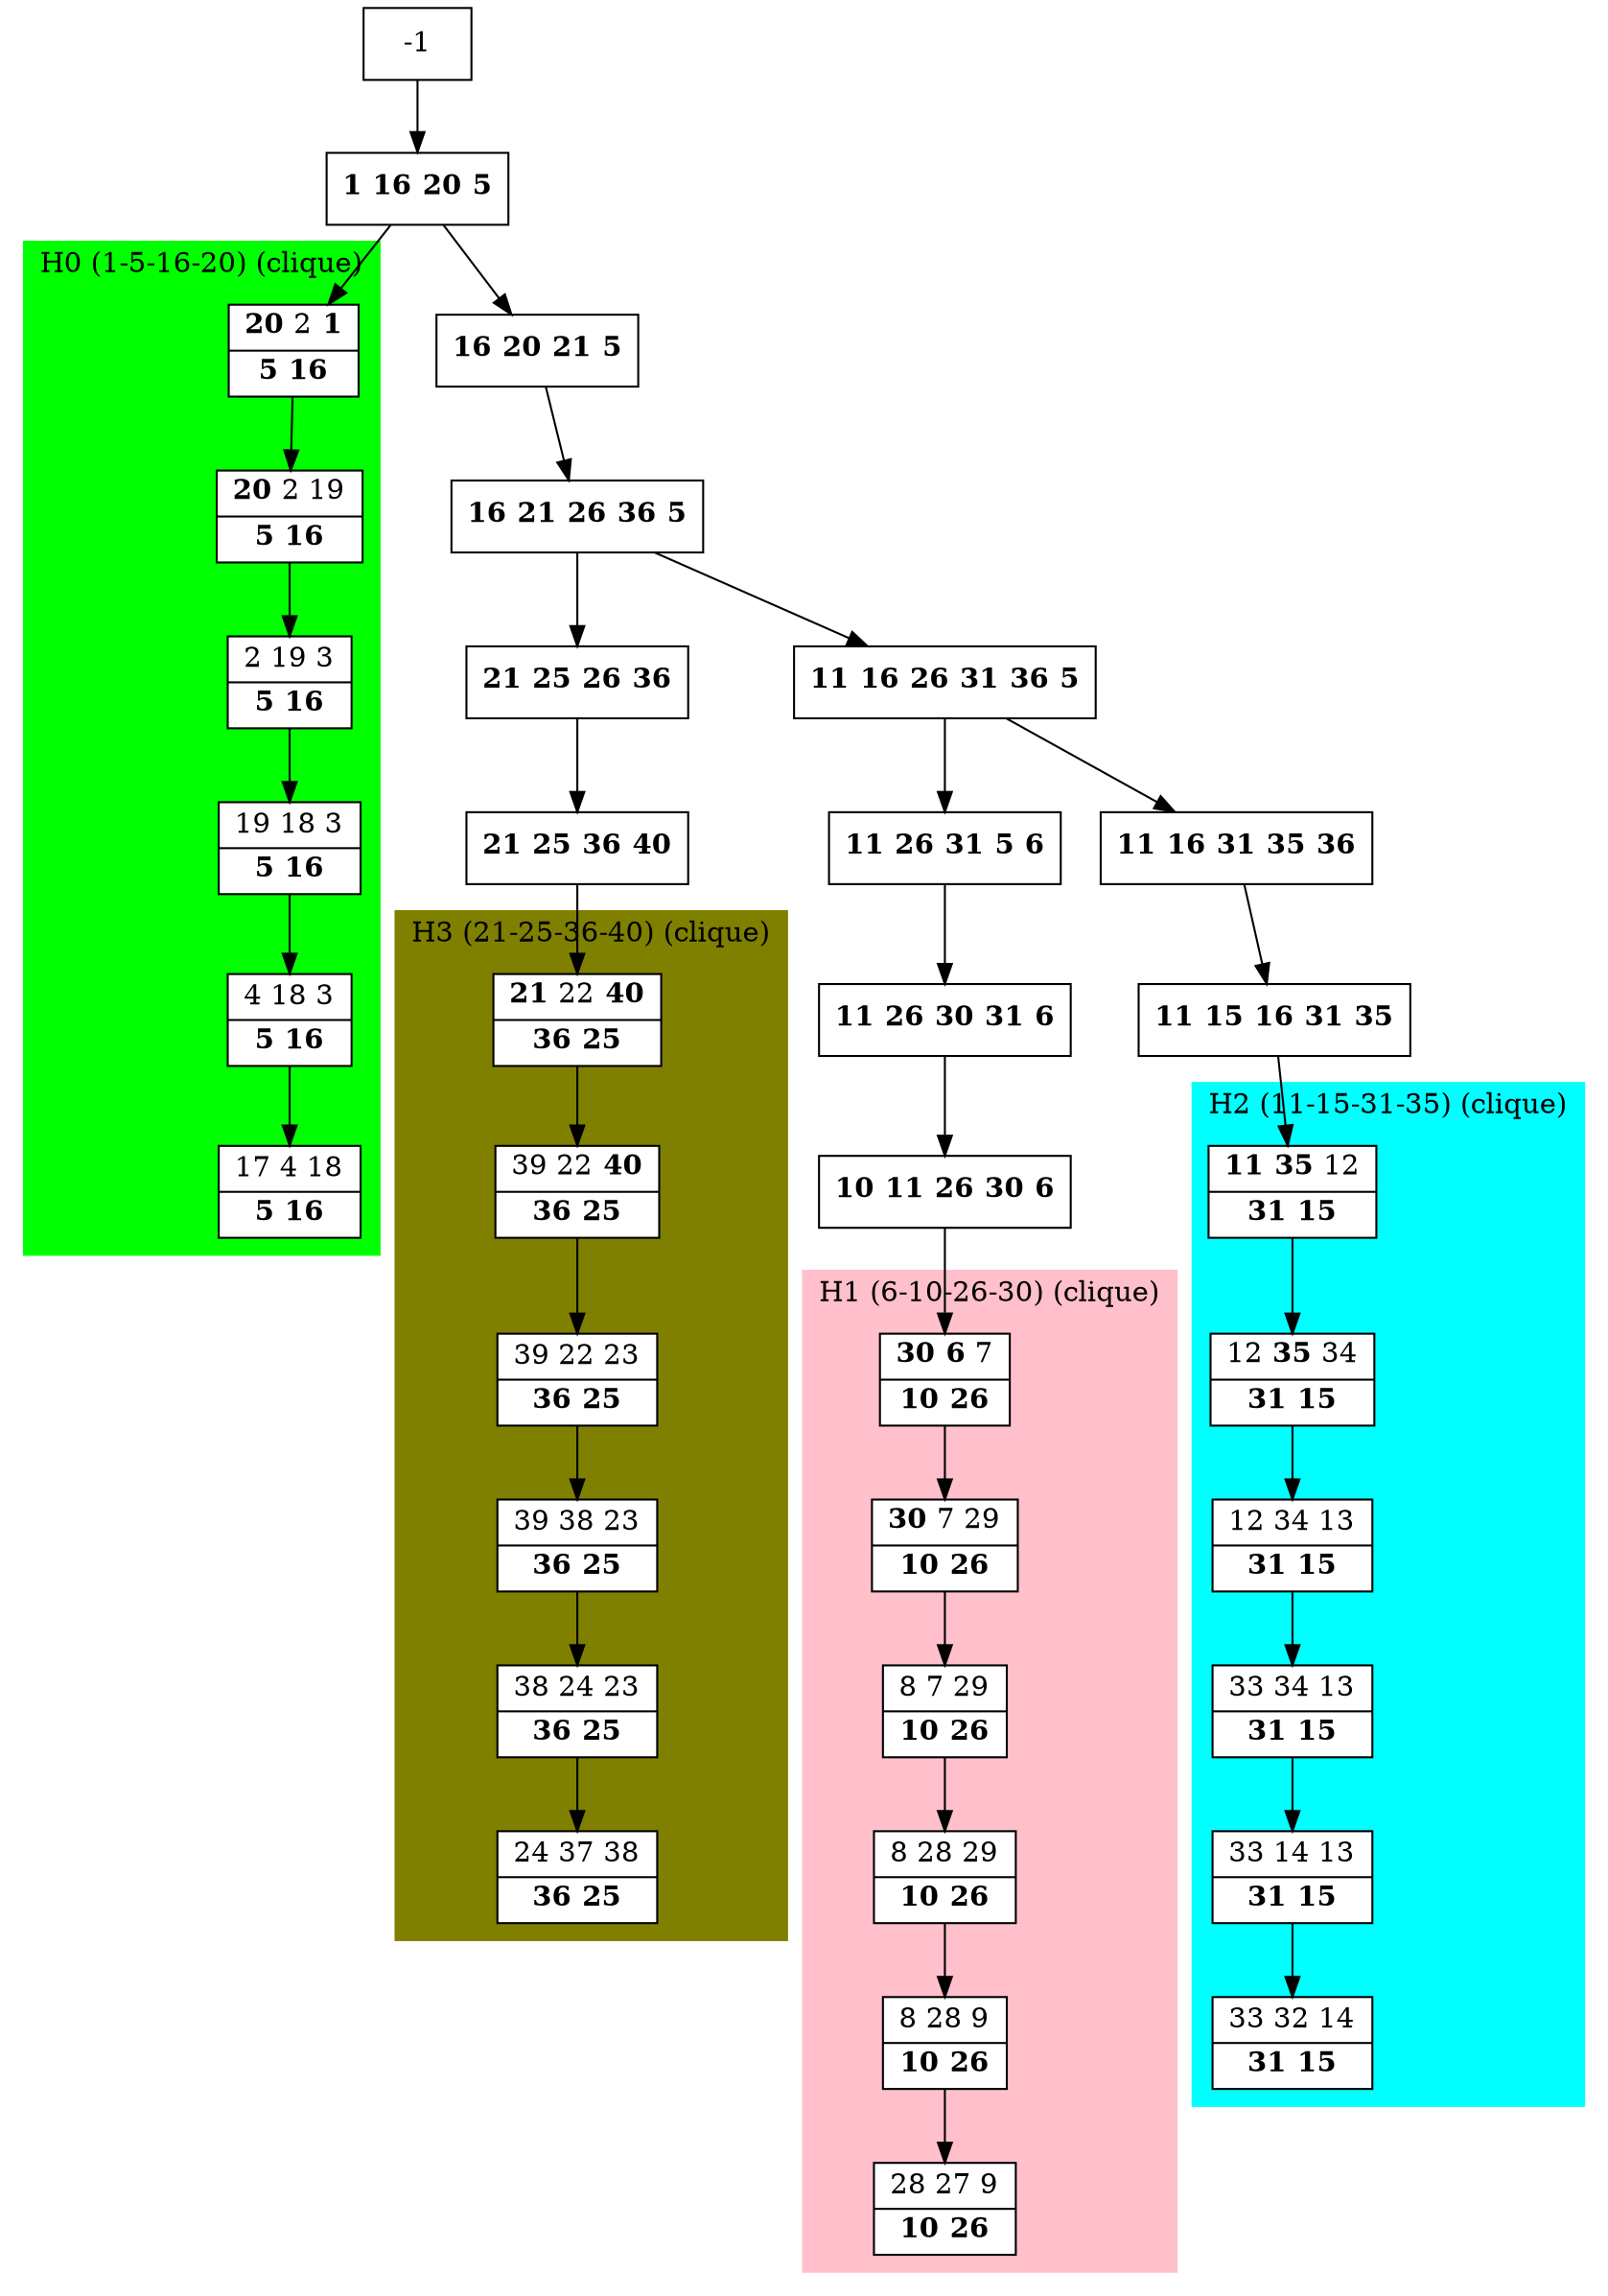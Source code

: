 digraph G {
    node [shape=box];
    subgraph cluster0 {
        node [style=filled,fillcolor=white];
        labeljust="l";
        style=filled;
        color=lime;
        H0_0 -> H0_1 -> H0_2 -> H0_3 -> H0_4 -> H0_5;
        label="H0 (1-5-16-20) (clique)";
    }
    subgraph cluster1 {
        node [style=filled,fillcolor=white];
        labeljust="l";
        style=filled;
        color=pink;
        H1_0 -> H1_1 -> H1_2 -> H1_3 -> H1_4 -> H1_5;
        label="H1 (6-10-26-30) (clique)";
    }
    subgraph cluster2 {
        node [style=filled,fillcolor=white];
        labeljust="l";
        style=filled;
        color=cyan;
        H2_0 -> H2_1 -> H2_2 -> H2_3 -> H2_4 -> H2_5;
        label="H2 (11-15-31-35) (clique)";
    }
    subgraph cluster3 {
        node [style=filled,fillcolor=white];
        labeljust="l";
        style=filled;
        color=olive;
        H3_0 -> H3_1 -> H3_2 -> H3_3 -> H3_4 -> H3_5;
        label="H3 (21-25-36-40) (clique)";
    }
     1 [shape=record,label= <{ <b>1</b> <b>16</b> <b>20</b> <b>5</b>}> ];
     -1  ->  1;
     H0_0 [shape=record,label= <{ <b>20</b> 2 <b>1</b>|  <b>5</b> <b>16</b>}> ];
     1  ->  H0_0;
     H0_1 [shape=record,label= <{ <b>20</b> 2 19|  <b>5</b> <b>16</b>}> ];
     H0_2 [shape=record,label= <{ 2 19 3|  <b>5</b> <b>16</b>}> ];
     H0_3 [shape=record,label= <{ 19 18 3|  <b>5</b> <b>16</b>}> ];
     H0_4 [shape=record,label= <{ 4 18 3|  <b>5</b> <b>16</b>}> ];
     H0_5 [shape=record,label= <{ 17 4 18|  <b>5</b> <b>16</b>}> ];
     28 [shape=record,label= <{ <b>16</b> <b>20</b> <b>21</b> <b>5</b>}> ];
     1  ->  28;
     27 [shape=record,label= <{ <b>16</b> <b>21</b> <b>26</b> <b>36</b> <b>5</b>}> ];
     28  ->  27;
     18 [shape=record,label= <{ <b>11</b> <b>16</b> <b>26</b> <b>31</b> <b>36</b> <b>5</b>}> ];
     27  ->  18;
     9 [shape=record,label= <{ <b>11</b> <b>26</b> <b>31</b> <b>5</b> <b>6</b>}> ];
     18  ->  9;
     10 [shape=record,label= <{ <b>11</b> <b>26</b> <b>30</b> <b>31</b> <b>6</b>}> ];
     9  ->  10;
     11 [shape=record,label= <{ <b>10</b> <b>11</b> <b>26</b> <b>30</b> <b>6</b>}> ];
     10  ->  11;
     H1_0 [shape=record,label= <{ <b>30</b> <b>6</b> 7|  <b>10</b> <b>26</b>}> ];
     11  ->  H1_0;
     H1_1 [shape=record,label= <{ <b>30</b> 7 29|  <b>10</b> <b>26</b>}> ];
     H1_2 [shape=record,label= <{ 8 7 29|  <b>10</b> <b>26</b>}> ];
     H1_3 [shape=record,label= <{ 8 28 29|  <b>10</b> <b>26</b>}> ];
     H1_4 [shape=record,label= <{ 8 28 9|  <b>10</b> <b>26</b>}> ];
     H1_5 [shape=record,label= <{ 28 27 9|  <b>10</b> <b>26</b>}> ];
     19 [shape=record,label= <{ <b>11</b> <b>16</b> <b>31</b> <b>35</b> <b>36</b>}> ];
     18  ->  19;
     20 [shape=record,label= <{ <b>11</b> <b>15</b> <b>16</b> <b>31</b> <b>35</b>}> ];
     19  ->  20;
     H2_0 [shape=record,label= <{ <b>11</b> <b>35</b> 12|  <b>31</b> <b>15</b>}> ];
     20  ->  H2_0;
     H2_1 [shape=record,label= <{ 12 <b>35</b> 34|  <b>31</b> <b>15</b>}> ];
     H2_2 [shape=record,label= <{ 12 34 13|  <b>31</b> <b>15</b>}> ];
     H2_3 [shape=record,label= <{ 33 34 13|  <b>31</b> <b>15</b>}> ];
     H2_4 [shape=record,label= <{ 33 14 13|  <b>31</b> <b>15</b>}> ];
     H2_5 [shape=record,label= <{ 33 32 14|  <b>31</b> <b>15</b>}> ];
     29 [shape=record,label= <{ <b>21</b> <b>25</b> <b>26</b> <b>36</b>}> ];
     27  ->  29;
     31 [shape=record,label= <{ <b>21</b> <b>25</b> <b>36</b> <b>40</b>}> ];
     29  ->  31;
     H3_0 [shape=record,label= <{ <b>21</b> 22 <b>40</b>|  <b>36</b> <b>25</b>}> ];
     31  ->  H3_0;
     H3_1 [shape=record,label= <{ 39 22 <b>40</b>|  <b>36</b> <b>25</b>}> ];
     H3_2 [shape=record,label= <{ 39 22 23|  <b>36</b> <b>25</b>}> ];
     H3_3 [shape=record,label= <{ 39 38 23|  <b>36</b> <b>25</b>}> ];
     H3_4 [shape=record,label= <{ 38 24 23|  <b>36</b> <b>25</b>}> ];
     H3_5 [shape=record,label= <{ 24 37 38|  <b>36</b> <b>25</b>}> ];
}
